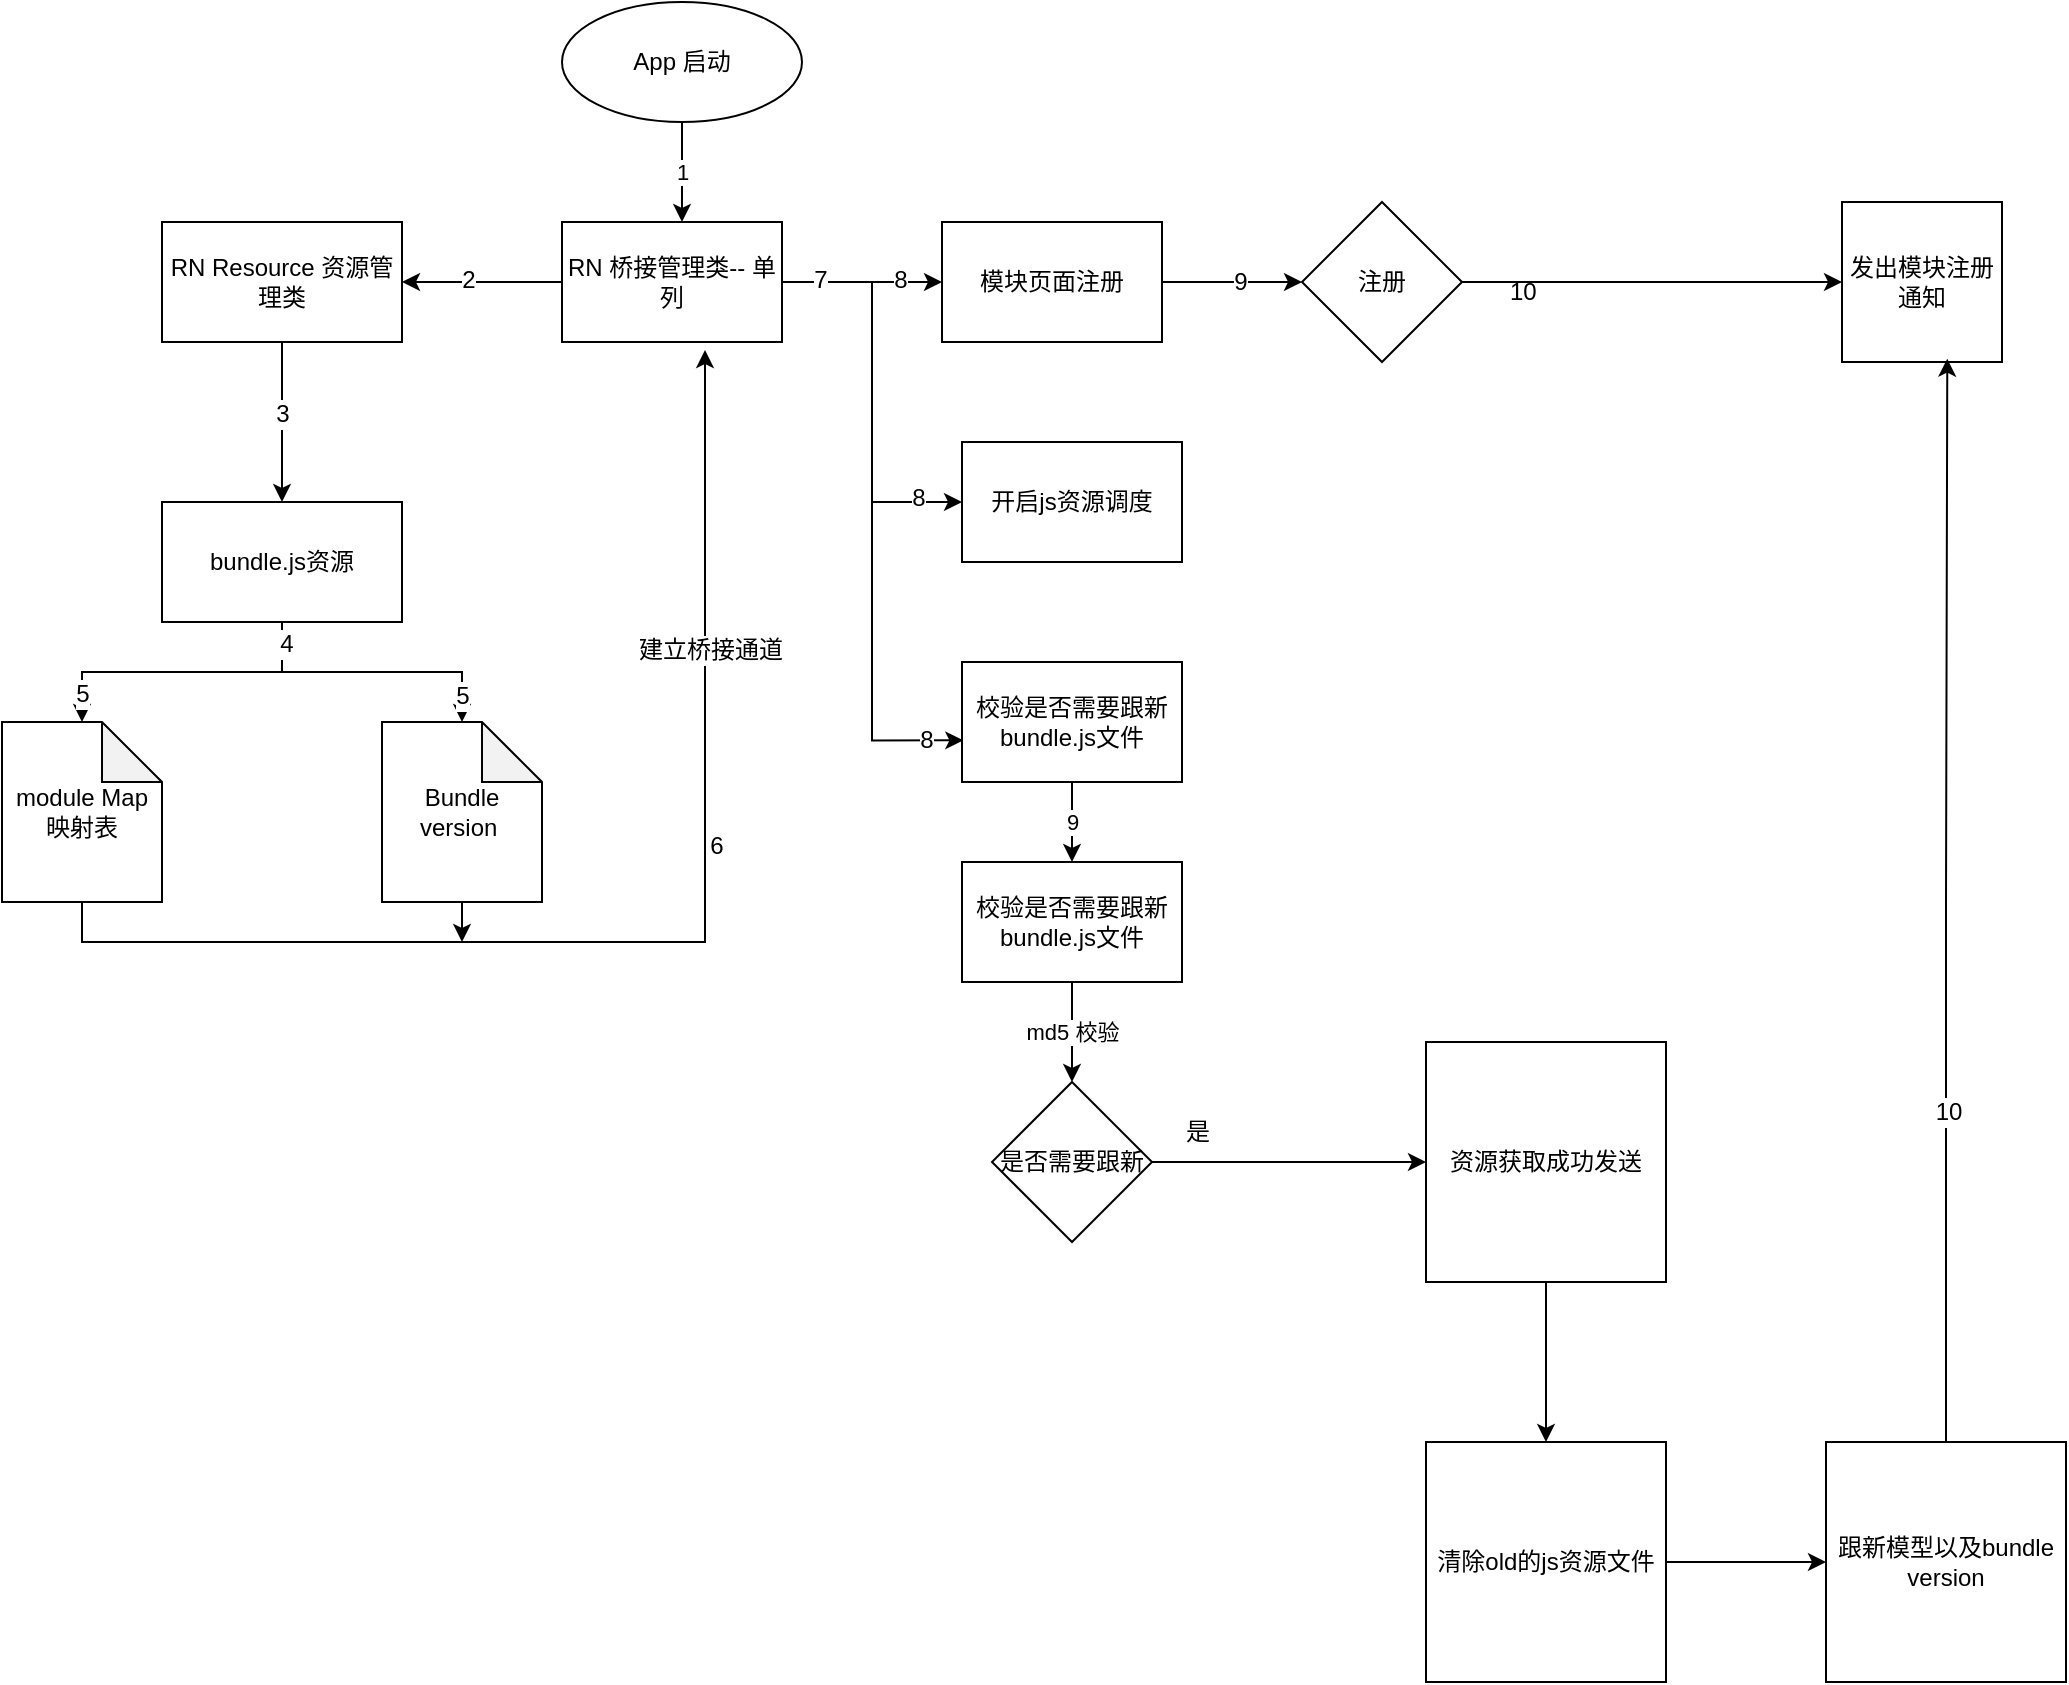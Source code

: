 <mxfile version="10.9.2" type="github"><diagram id="lcDRuViSHg4M51SMBiOQ" name="LBC"><mxGraphModel dx="1505" dy="847" grid="1" gridSize="10" guides="1" tooltips="1" connect="1" arrows="1" fold="1" page="1" pageScale="1" pageWidth="1169" pageHeight="1654" math="0" shadow="0"><root><mxCell id="0"/><mxCell id="1" parent="0"/><mxCell id="h3_lNCgRAscsQOG7OPzz-2" value="App 启动" style="ellipse;whiteSpace=wrap;html=1;" parent="1" vertex="1"><mxGeometry x="340" y="30" width="120" height="60" as="geometry"/></mxCell><mxCell id="h3_lNCgRAscsQOG7OPzz-3" value="1" style="endArrow=classic;html=1;exitX=0.5;exitY=1;exitDx=0;exitDy=0;" parent="1" source="h3_lNCgRAscsQOG7OPzz-2" edge="1"><mxGeometry width="50" height="50" relative="1" as="geometry"><mxPoint x="390" y="140" as="sourcePoint"/><mxPoint x="400" y="140" as="targetPoint"/></mxGeometry></mxCell><mxCell id="h3_lNCgRAscsQOG7OPzz-9" value="" style="edgeStyle=orthogonalEdgeStyle;rounded=0;orthogonalLoop=1;jettySize=auto;html=1;" parent="1" source="h3_lNCgRAscsQOG7OPzz-4" target="h3_lNCgRAscsQOG7OPzz-8" edge="1"><mxGeometry relative="1" as="geometry"/></mxCell><mxCell id="9vFKAwwt7olsrLu5BPBW-32" value="2" style="text;html=1;resizable=0;points=[];align=center;verticalAlign=middle;labelBackgroundColor=#ffffff;" vertex="1" connectable="0" parent="h3_lNCgRAscsQOG7OPzz-9"><mxGeometry x="0.184" y="-1" relative="1" as="geometry"><mxPoint as="offset"/></mxGeometry></mxCell><mxCell id="h3_lNCgRAscsQOG7OPzz-21" value="" style="edgeStyle=orthogonalEdgeStyle;rounded=0;orthogonalLoop=1;jettySize=auto;html=1;" parent="1" source="h3_lNCgRAscsQOG7OPzz-4" target="h3_lNCgRAscsQOG7OPzz-20" edge="1"><mxGeometry relative="1" as="geometry"/></mxCell><mxCell id="9vFKAwwt7olsrLu5BPBW-39" value="8" style="text;html=1;resizable=0;points=[];align=center;verticalAlign=middle;labelBackgroundColor=#ffffff;" vertex="1" connectable="0" parent="h3_lNCgRAscsQOG7OPzz-21"><mxGeometry x="0.478" y="1" relative="1" as="geometry"><mxPoint as="offset"/></mxGeometry></mxCell><mxCell id="9vFKAwwt7olsrLu5BPBW-13" style="edgeStyle=orthogonalEdgeStyle;rounded=0;orthogonalLoop=1;jettySize=auto;html=1;entryX=0.006;entryY=0.653;entryDx=0;entryDy=0;entryPerimeter=0;" edge="1" parent="1" source="h3_lNCgRAscsQOG7OPzz-4" target="9vFKAwwt7olsrLu5BPBW-3"><mxGeometry relative="1" as="geometry"/></mxCell><mxCell id="9vFKAwwt7olsrLu5BPBW-41" value="8" style="text;html=1;resizable=0;points=[];align=center;verticalAlign=middle;labelBackgroundColor=#ffffff;" vertex="1" connectable="0" parent="9vFKAwwt7olsrLu5BPBW-13"><mxGeometry x="0.882" relative="1" as="geometry"><mxPoint as="offset"/></mxGeometry></mxCell><mxCell id="9vFKAwwt7olsrLu5BPBW-15" style="edgeStyle=orthogonalEdgeStyle;rounded=0;orthogonalLoop=1;jettySize=auto;html=1;entryX=0;entryY=0.5;entryDx=0;entryDy=0;" edge="1" parent="1" source="h3_lNCgRAscsQOG7OPzz-4" target="9vFKAwwt7olsrLu5BPBW-14"><mxGeometry relative="1" as="geometry"/></mxCell><mxCell id="9vFKAwwt7olsrLu5BPBW-38" value="7" style="text;html=1;resizable=0;points=[];align=center;verticalAlign=middle;labelBackgroundColor=#ffffff;" vertex="1" connectable="0" parent="9vFKAwwt7olsrLu5BPBW-15"><mxGeometry x="-0.808" y="1" relative="1" as="geometry"><mxPoint as="offset"/></mxGeometry></mxCell><mxCell id="9vFKAwwt7olsrLu5BPBW-40" value="8" style="text;html=1;resizable=0;points=[];align=center;verticalAlign=middle;labelBackgroundColor=#ffffff;" vertex="1" connectable="0" parent="9vFKAwwt7olsrLu5BPBW-15"><mxGeometry x="0.775" y="2" relative="1" as="geometry"><mxPoint as="offset"/></mxGeometry></mxCell><mxCell id="h3_lNCgRAscsQOG7OPzz-4" value="RN 桥接管理类-- 单列" style="rounded=0;whiteSpace=wrap;html=1;" parent="1" vertex="1"><mxGeometry x="340" y="140" width="110" height="60" as="geometry"/></mxCell><mxCell id="9vFKAwwt7olsrLu5BPBW-7" style="edgeStyle=orthogonalEdgeStyle;rounded=0;orthogonalLoop=1;jettySize=auto;html=1;exitX=1;exitY=0.5;exitDx=0;exitDy=0;entryX=0;entryY=0.5;entryDx=0;entryDy=0;" edge="1" parent="1" source="h3_lNCgRAscsQOG7OPzz-20" target="9vFKAwwt7olsrLu5BPBW-6"><mxGeometry relative="1" as="geometry"/></mxCell><mxCell id="9vFKAwwt7olsrLu5BPBW-42" value="9" style="text;html=1;resizable=0;points=[];align=center;verticalAlign=middle;labelBackgroundColor=#ffffff;" vertex="1" connectable="0" parent="9vFKAwwt7olsrLu5BPBW-7"><mxGeometry x="0.1" relative="1" as="geometry"><mxPoint as="offset"/></mxGeometry></mxCell><mxCell id="h3_lNCgRAscsQOG7OPzz-20" value="模块页面注册" style="rounded=0;whiteSpace=wrap;html=1;" parent="1" vertex="1"><mxGeometry x="530" y="140" width="110" height="60" as="geometry"/></mxCell><mxCell id="h3_lNCgRAscsQOG7OPzz-11" value="" style="edgeStyle=orthogonalEdgeStyle;rounded=0;orthogonalLoop=1;jettySize=auto;html=1;" parent="1" source="h3_lNCgRAscsQOG7OPzz-8" target="h3_lNCgRAscsQOG7OPzz-10" edge="1"><mxGeometry relative="1" as="geometry"/></mxCell><mxCell id="9vFKAwwt7olsrLu5BPBW-33" value="3" style="text;html=1;resizable=0;points=[];align=center;verticalAlign=middle;labelBackgroundColor=#ffffff;" vertex="1" connectable="0" parent="h3_lNCgRAscsQOG7OPzz-11"><mxGeometry x="-0.116" relative="1" as="geometry"><mxPoint as="offset"/></mxGeometry></mxCell><mxCell id="h3_lNCgRAscsQOG7OPzz-8" value="RN Resource 资源管理类" style="rounded=0;whiteSpace=wrap;html=1;" parent="1" vertex="1"><mxGeometry x="140" y="140" width="120" height="60" as="geometry"/></mxCell><mxCell id="h3_lNCgRAscsQOG7OPzz-13" style="edgeStyle=orthogonalEdgeStyle;rounded=0;orthogonalLoop=1;jettySize=auto;html=1;exitX=0.5;exitY=1;exitDx=0;exitDy=0;" parent="1" source="h3_lNCgRAscsQOG7OPzz-10" target="h3_lNCgRAscsQOG7OPzz-12" edge="1"><mxGeometry relative="1" as="geometry"/></mxCell><mxCell id="9vFKAwwt7olsrLu5BPBW-35" value="5" style="text;html=1;resizable=0;points=[];align=center;verticalAlign=middle;labelBackgroundColor=#ffffff;" vertex="1" connectable="0" parent="h3_lNCgRAscsQOG7OPzz-13"><mxGeometry x="0.805" relative="1" as="geometry"><mxPoint as="offset"/></mxGeometry></mxCell><mxCell id="h3_lNCgRAscsQOG7OPzz-15" style="edgeStyle=orthogonalEdgeStyle;rounded=0;orthogonalLoop=1;jettySize=auto;html=1;exitX=0.5;exitY=1;exitDx=0;exitDy=0;" parent="1" source="h3_lNCgRAscsQOG7OPzz-10" target="h3_lNCgRAscsQOG7OPzz-14" edge="1"><mxGeometry relative="1" as="geometry"/></mxCell><mxCell id="9vFKAwwt7olsrLu5BPBW-34" value="4" style="text;html=1;resizable=0;points=[];align=center;verticalAlign=middle;labelBackgroundColor=#ffffff;" vertex="1" connectable="0" parent="h3_lNCgRAscsQOG7OPzz-15"><mxGeometry x="-0.849" y="2" relative="1" as="geometry"><mxPoint as="offset"/></mxGeometry></mxCell><mxCell id="9vFKAwwt7olsrLu5BPBW-36" value="5" style="text;html=1;resizable=0;points=[];align=center;verticalAlign=middle;labelBackgroundColor=#ffffff;" vertex="1" connectable="0" parent="h3_lNCgRAscsQOG7OPzz-15"><mxGeometry x="0.808" relative="1" as="geometry"><mxPoint as="offset"/></mxGeometry></mxCell><mxCell id="h3_lNCgRAscsQOG7OPzz-10" value="bundle.js资源" style="rounded=0;whiteSpace=wrap;html=1;" parent="1" vertex="1"><mxGeometry x="140" y="280" width="120" height="60" as="geometry"/></mxCell><mxCell id="h3_lNCgRAscsQOG7OPzz-16" style="edgeStyle=orthogonalEdgeStyle;rounded=0;orthogonalLoop=1;jettySize=auto;html=1;entryX=0.65;entryY=1.067;entryDx=0;entryDy=0;entryPerimeter=0;exitX=0.5;exitY=1;exitDx=0;exitDy=0;exitPerimeter=0;" parent="1" source="h3_lNCgRAscsQOG7OPzz-12" target="h3_lNCgRAscsQOG7OPzz-4" edge="1"><mxGeometry relative="1" as="geometry"/></mxCell><mxCell id="h3_lNCgRAscsQOG7OPzz-18" value="建立桥接通道" style="text;html=1;resizable=0;points=[];align=center;verticalAlign=middle;labelBackgroundColor=#ffffff;" parent="h3_lNCgRAscsQOG7OPzz-16" vertex="1" connectable="0"><mxGeometry x="0.524" y="-2" relative="1" as="geometry"><mxPoint as="offset"/></mxGeometry></mxCell><mxCell id="9vFKAwwt7olsrLu5BPBW-37" value="6" style="text;html=1;resizable=0;points=[];align=center;verticalAlign=middle;labelBackgroundColor=#ffffff;" vertex="1" connectable="0" parent="h3_lNCgRAscsQOG7OPzz-16"><mxGeometry x="0.21" y="-5" relative="1" as="geometry"><mxPoint as="offset"/></mxGeometry></mxCell><mxCell id="h3_lNCgRAscsQOG7OPzz-12" value="module Map 映射表" style="shape=note;whiteSpace=wrap;html=1;backgroundOutline=1;darkOpacity=0.05;" parent="1" vertex="1"><mxGeometry x="60" y="390" width="80" height="90" as="geometry"/></mxCell><mxCell id="h3_lNCgRAscsQOG7OPzz-17" style="edgeStyle=orthogonalEdgeStyle;rounded=0;orthogonalLoop=1;jettySize=auto;html=1;exitX=0.5;exitY=1;exitDx=0;exitDy=0;exitPerimeter=0;" parent="1" source="h3_lNCgRAscsQOG7OPzz-14" edge="1"><mxGeometry relative="1" as="geometry"><mxPoint x="290" y="500" as="targetPoint"/></mxGeometry></mxCell><mxCell id="h3_lNCgRAscsQOG7OPzz-14" value="Bundle version&amp;nbsp;" style="shape=note;whiteSpace=wrap;html=1;backgroundOutline=1;darkOpacity=0.05;" parent="1" vertex="1"><mxGeometry x="250" y="390" width="80" height="90" as="geometry"/></mxCell><mxCell id="9vFKAwwt7olsrLu5BPBW-5" value="9" style="edgeStyle=orthogonalEdgeStyle;rounded=0;orthogonalLoop=1;jettySize=auto;html=1;" edge="1" parent="1" source="9vFKAwwt7olsrLu5BPBW-3" target="9vFKAwwt7olsrLu5BPBW-4"><mxGeometry relative="1" as="geometry"/></mxCell><mxCell id="9vFKAwwt7olsrLu5BPBW-3" value="校验是否需要跟新bundle.js文件" style="rounded=0;whiteSpace=wrap;html=1;" vertex="1" parent="1"><mxGeometry x="540" y="360" width="110" height="60" as="geometry"/></mxCell><mxCell id="9vFKAwwt7olsrLu5BPBW-20" value="md5 校验" style="edgeStyle=orthogonalEdgeStyle;rounded=0;orthogonalLoop=1;jettySize=auto;html=1;" edge="1" parent="1" source="9vFKAwwt7olsrLu5BPBW-4" target="9vFKAwwt7olsrLu5BPBW-19"><mxGeometry relative="1" as="geometry"/></mxCell><mxCell id="9vFKAwwt7olsrLu5BPBW-4" value="校验是否需要跟新bundle.js文件" style="rounded=0;whiteSpace=wrap;html=1;" vertex="1" parent="1"><mxGeometry x="540" y="460" width="110" height="60" as="geometry"/></mxCell><mxCell id="9vFKAwwt7olsrLu5BPBW-11" value="" style="edgeStyle=orthogonalEdgeStyle;rounded=0;orthogonalLoop=1;jettySize=auto;html=1;" edge="1" parent="1" source="9vFKAwwt7olsrLu5BPBW-6" target="9vFKAwwt7olsrLu5BPBW-10"><mxGeometry relative="1" as="geometry"/></mxCell><mxCell id="9vFKAwwt7olsrLu5BPBW-6" value="注册" style="rhombus;whiteSpace=wrap;html=1;" vertex="1" parent="1"><mxGeometry x="710" y="130" width="80" height="80" as="geometry"/></mxCell><mxCell id="9vFKAwwt7olsrLu5BPBW-10" value="发出模块注册通知" style="whiteSpace=wrap;html=1;aspect=fixed;" vertex="1" parent="1"><mxGeometry x="980" y="130" width="80" height="80" as="geometry"/></mxCell><mxCell id="9vFKAwwt7olsrLu5BPBW-12" value="10" style="text;html=1;resizable=0;points=[];autosize=1;align=left;verticalAlign=top;spacingTop=-4;" vertex="1" parent="1"><mxGeometry x="812" y="165" width="30" height="20" as="geometry"/></mxCell><mxCell id="9vFKAwwt7olsrLu5BPBW-14" value="开启js资源调度" style="rounded=0;whiteSpace=wrap;html=1;" vertex="1" parent="1"><mxGeometry x="540" y="250" width="110" height="60" as="geometry"/></mxCell><mxCell id="9vFKAwwt7olsrLu5BPBW-22" value="" style="edgeStyle=orthogonalEdgeStyle;rounded=0;orthogonalLoop=1;jettySize=auto;html=1;entryX=0;entryY=0.5;entryDx=0;entryDy=0;" edge="1" parent="1" source="9vFKAwwt7olsrLu5BPBW-19" target="9vFKAwwt7olsrLu5BPBW-23"><mxGeometry relative="1" as="geometry"><mxPoint x="715" y="590" as="targetPoint"/></mxGeometry></mxCell><mxCell id="9vFKAwwt7olsrLu5BPBW-19" value="是否需要跟新" style="rhombus;whiteSpace=wrap;html=1;" vertex="1" parent="1"><mxGeometry x="555" y="570" width="80" height="80" as="geometry"/></mxCell><mxCell id="9vFKAwwt7olsrLu5BPBW-26" value="" style="edgeStyle=orthogonalEdgeStyle;rounded=0;orthogonalLoop=1;jettySize=auto;html=1;" edge="1" parent="1" source="9vFKAwwt7olsrLu5BPBW-23" target="9vFKAwwt7olsrLu5BPBW-25"><mxGeometry relative="1" as="geometry"/></mxCell><mxCell id="9vFKAwwt7olsrLu5BPBW-23" value="资源获取成功发送" style="whiteSpace=wrap;html=1;aspect=fixed;" vertex="1" parent="1"><mxGeometry x="772" y="550" width="120" height="120" as="geometry"/></mxCell><mxCell id="9vFKAwwt7olsrLu5BPBW-28" value="" style="edgeStyle=orthogonalEdgeStyle;rounded=0;orthogonalLoop=1;jettySize=auto;html=1;" edge="1" parent="1" source="9vFKAwwt7olsrLu5BPBW-25" target="9vFKAwwt7olsrLu5BPBW-27"><mxGeometry relative="1" as="geometry"/></mxCell><mxCell id="9vFKAwwt7olsrLu5BPBW-25" value="清除old的js资源文件" style="whiteSpace=wrap;html=1;aspect=fixed;" vertex="1" parent="1"><mxGeometry x="772" y="750" width="120" height="120" as="geometry"/></mxCell><mxCell id="9vFKAwwt7olsrLu5BPBW-31" style="edgeStyle=orthogonalEdgeStyle;rounded=0;orthogonalLoop=1;jettySize=auto;html=1;entryX=0.658;entryY=0.979;entryDx=0;entryDy=0;entryPerimeter=0;" edge="1" parent="1" source="9vFKAwwt7olsrLu5BPBW-27" target="9vFKAwwt7olsrLu5BPBW-10"><mxGeometry relative="1" as="geometry"/></mxCell><mxCell id="9vFKAwwt7olsrLu5BPBW-44" value="10" style="text;html=1;resizable=0;points=[];align=center;verticalAlign=middle;labelBackgroundColor=#ffffff;" vertex="1" connectable="0" parent="9vFKAwwt7olsrLu5BPBW-31"><mxGeometry x="-0.394" y="-1" relative="1" as="geometry"><mxPoint y="-1" as="offset"/></mxGeometry></mxCell><mxCell id="9vFKAwwt7olsrLu5BPBW-27" value="跟新模型以及bundle version" style="whiteSpace=wrap;html=1;aspect=fixed;" vertex="1" parent="1"><mxGeometry x="972" y="750" width="120" height="120" as="geometry"/></mxCell><mxCell id="9vFKAwwt7olsrLu5BPBW-24" value="是" style="text;html=1;resizable=0;points=[];autosize=1;align=left;verticalAlign=top;spacingTop=-4;" vertex="1" parent="1"><mxGeometry x="650" y="585" width="30" height="20" as="geometry"/></mxCell></root></mxGraphModel></diagram></mxfile>